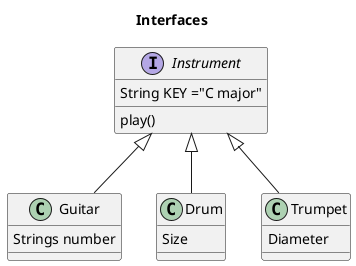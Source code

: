 @startuml
title Interfaces

interface Instrument
class Guitar
class Drum
class Trumpet 

Instrument : play()
Instrument : String KEY ="C major"

Instrument <|-- Guitar
Guitar : Strings number

Instrument <|-- Drum
Drum : Size

Instrument <|-- Trumpet
Trumpet : Diameter

@enduml